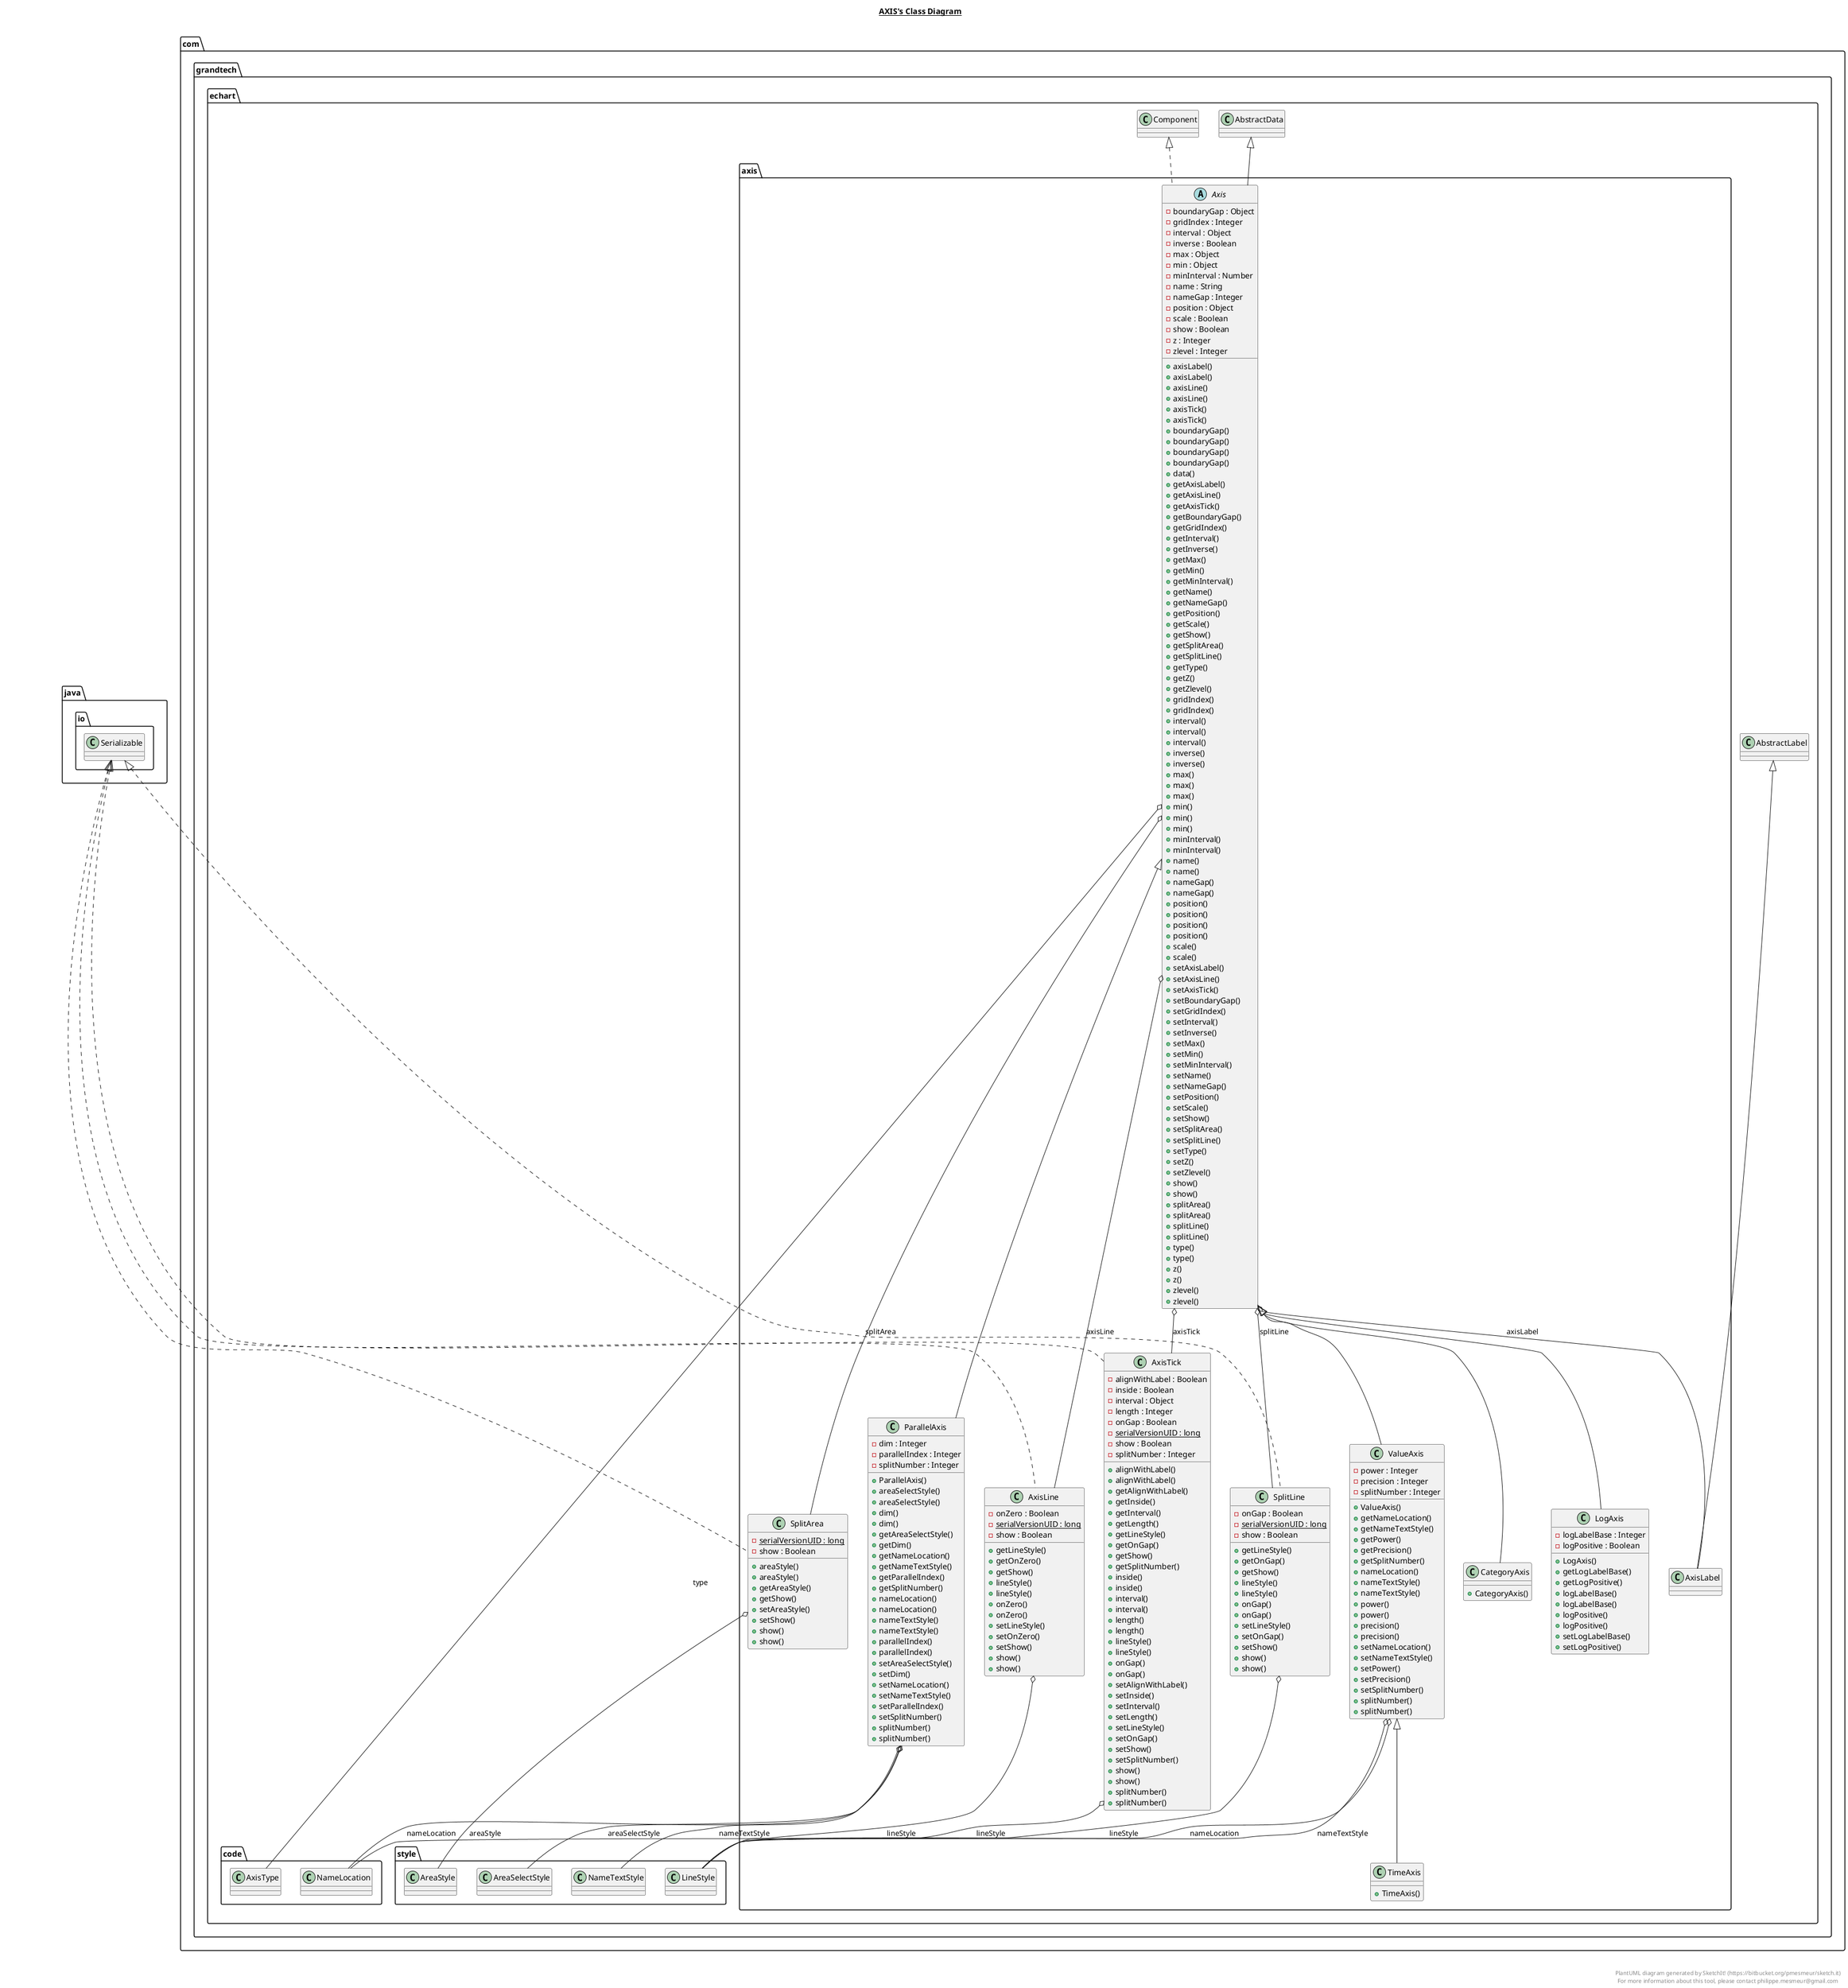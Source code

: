 @startuml

title __AXIS's Class Diagram__\n

  namespace com.grandtech.echart {
    namespace axis {
      abstract class com.grandtech.echart.axis.Axis {
          - boundaryGap : Object
          - gridIndex : Integer
          - interval : Object
          - inverse : Boolean
          - max : Object
          - min : Object
          - minInterval : Number
          - name : String
          - nameGap : Integer
          - position : Object
          - scale : Boolean
          - show : Boolean
          - z : Integer
          - zlevel : Integer
          + axisLabel()
          + axisLabel()
          + axisLine()
          + axisLine()
          + axisTick()
          + axisTick()
          + boundaryGap()
          + boundaryGap()
          + boundaryGap()
          + boundaryGap()
          + data()
          + getAxisLabel()
          + getAxisLine()
          + getAxisTick()
          + getBoundaryGap()
          + getGridIndex()
          + getInterval()
          + getInverse()
          + getMax()
          + getMin()
          + getMinInterval()
          + getName()
          + getNameGap()
          + getPosition()
          + getScale()
          + getShow()
          + getSplitArea()
          + getSplitLine()
          + getType()
          + getZ()
          + getZlevel()
          + gridIndex()
          + gridIndex()
          + interval()
          + interval()
          + interval()
          + inverse()
          + inverse()
          + max()
          + max()
          + max()
          + min()
          + min()
          + min()
          + minInterval()
          + minInterval()
          + name()
          + name()
          + nameGap()
          + nameGap()
          + position()
          + position()
          + position()
          + position()
          + scale()
          + scale()
          + setAxisLabel()
          + setAxisLine()
          + setAxisTick()
          + setBoundaryGap()
          + setGridIndex()
          + setInterval()
          + setInverse()
          + setMax()
          + setMin()
          + setMinInterval()
          + setName()
          + setNameGap()
          + setPosition()
          + setScale()
          + setShow()
          + setSplitArea()
          + setSplitLine()
          + setType()
          + setZ()
          + setZlevel()
          + show()
          + show()
          + splitArea()
          + splitArea()
          + splitLine()
          + splitLine()
          + type()
          + type()
          + z()
          + z()
          + zlevel()
          + zlevel()
      }
    }
  }
  

  namespace com.grandtech.echart {
    namespace axis {
      class com.grandtech.echart.axis.AxisLabel {
      }
    }
  }
  

  namespace com.grandtech.echart {
    namespace axis {
      class com.grandtech.echart.axis.AxisLine {
          - onZero : Boolean
          {static} - serialVersionUID : long
          - show : Boolean
          + getLineStyle()
          + getOnZero()
          + getShow()
          + lineStyle()
          + lineStyle()
          + onZero()
          + onZero()
          + setLineStyle()
          + setOnZero()
          + setShow()
          + show()
          + show()
      }
    }
  }
  

  namespace com.grandtech.echart {
    namespace axis {
      class com.grandtech.echart.axis.AxisTick {
          - alignWithLabel : Boolean
          - inside : Boolean
          - interval : Object
          - length : Integer
          - onGap : Boolean
          {static} - serialVersionUID : long
          - show : Boolean
          - splitNumber : Integer
          + alignWithLabel()
          + alignWithLabel()
          + getAlignWithLabel()
          + getInside()
          + getInterval()
          + getLength()
          + getLineStyle()
          + getOnGap()
          + getShow()
          + getSplitNumber()
          + inside()
          + inside()
          + interval()
          + interval()
          + length()
          + length()
          + lineStyle()
          + lineStyle()
          + onGap()
          + onGap()
          + setAlignWithLabel()
          + setInside()
          + setInterval()
          + setLength()
          + setLineStyle()
          + setOnGap()
          + setShow()
          + setSplitNumber()
          + show()
          + show()
          + splitNumber()
          + splitNumber()
      }
    }
  }
  

  namespace com.grandtech.echart {
    namespace axis {
      class com.grandtech.echart.axis.CategoryAxis {
          + CategoryAxis()
      }
    }
  }
  

  namespace com.grandtech.echart {
    namespace axis {
      class com.grandtech.echart.axis.LogAxis {
          - logLabelBase : Integer
          - logPositive : Boolean
          + LogAxis()
          + getLogLabelBase()
          + getLogPositive()
          + logLabelBase()
          + logLabelBase()
          + logPositive()
          + logPositive()
          + setLogLabelBase()
          + setLogPositive()
      }
    }
  }
  

  namespace com.grandtech.echart {
    namespace axis {
      class com.grandtech.echart.axis.ParallelAxis {
          - dim : Integer
          - parallelIndex : Integer
          - splitNumber : Integer
          + ParallelAxis()
          + areaSelectStyle()
          + areaSelectStyle()
          + dim()
          + dim()
          + getAreaSelectStyle()
          + getDim()
          + getNameLocation()
          + getNameTextStyle()
          + getParallelIndex()
          + getSplitNumber()
          + nameLocation()
          + nameLocation()
          + nameTextStyle()
          + nameTextStyle()
          + parallelIndex()
          + parallelIndex()
          + setAreaSelectStyle()
          + setDim()
          + setNameLocation()
          + setNameTextStyle()
          + setParallelIndex()
          + setSplitNumber()
          + splitNumber()
          + splitNumber()
      }
    }
  }
  

  namespace com.grandtech.echart {
    namespace axis {
      class com.grandtech.echart.axis.SplitArea {
          {static} - serialVersionUID : long
          - show : Boolean
          + areaStyle()
          + areaStyle()
          + getAreaStyle()
          + getShow()
          + setAreaStyle()
          + setShow()
          + show()
          + show()
      }
    }
  }
  

  namespace com.grandtech.echart {
    namespace axis {
      class com.grandtech.echart.axis.SplitLine {
          - onGap : Boolean
          {static} - serialVersionUID : long
          - show : Boolean
          + getLineStyle()
          + getOnGap()
          + getShow()
          + lineStyle()
          + lineStyle()
          + onGap()
          + onGap()
          + setLineStyle()
          + setOnGap()
          + setShow()
          + show()
          + show()
      }
    }
  }
  

  namespace com.grandtech.echart {
    namespace axis {
      class com.grandtech.echart.axis.TimeAxis {
          + TimeAxis()
      }
    }
  }
  

  namespace com.grandtech.echart {
    namespace axis {
      class com.grandtech.echart.axis.ValueAxis {
          - power : Integer
          - precision : Integer
          - splitNumber : Integer
          + ValueAxis()
          + getNameLocation()
          + getNameTextStyle()
          + getPower()
          + getPrecision()
          + getSplitNumber()
          + nameLocation()
          + nameTextStyle()
          + nameTextStyle()
          + power()
          + power()
          + precision()
          + precision()
          + setNameLocation()
          + setNameTextStyle()
          + setPower()
          + setPrecision()
          + setSplitNumber()
          + splitNumber()
          + splitNumber()
      }
    }
  }
  

  com.grandtech.echart.axis.Axis .up.|> com.grandtech.echart.Component
  com.grandtech.echart.axis.Axis -up-|> com.grandtech.echart.AbstractData
  com.grandtech.echart.axis.Axis o-- com.grandtech.echart.axis.AxisLabel : axisLabel
  com.grandtech.echart.axis.Axis o-- com.grandtech.echart.axis.AxisLine : axisLine
  com.grandtech.echart.axis.Axis o-- com.grandtech.echart.axis.AxisTick : axisTick
  com.grandtech.echart.axis.Axis o-- com.grandtech.echart.axis.SplitArea : splitArea
  com.grandtech.echart.axis.Axis o-- com.grandtech.echart.axis.SplitLine : splitLine
  com.grandtech.echart.axis.Axis o-- com.grandtech.echart.code.AxisType : type
  com.grandtech.echart.axis.AxisLabel -up-|> com.grandtech.echart.AbstractLabel
  com.grandtech.echart.axis.AxisLine .up.|> java.io.Serializable
  com.grandtech.echart.axis.AxisLine o-- com.grandtech.echart.style.LineStyle : lineStyle
  com.grandtech.echart.axis.AxisTick .up.|> java.io.Serializable
  com.grandtech.echart.axis.AxisTick o-- com.grandtech.echart.style.LineStyle : lineStyle
  com.grandtech.echart.axis.CategoryAxis -up-|> com.grandtech.echart.axis.Axis
  com.grandtech.echart.axis.LogAxis -up-|> com.grandtech.echart.axis.Axis
  com.grandtech.echart.axis.ParallelAxis -up-|> com.grandtech.echart.axis.Axis
  com.grandtech.echart.axis.ParallelAxis o-- com.grandtech.echart.style.AreaSelectStyle : areaSelectStyle
  com.grandtech.echart.axis.ParallelAxis o-- com.grandtech.echart.code.NameLocation : nameLocation
  com.grandtech.echart.axis.ParallelAxis o-- com.grandtech.echart.style.NameTextStyle : nameTextStyle
  com.grandtech.echart.axis.SplitArea .up.|> java.io.Serializable
  com.grandtech.echart.axis.SplitArea o-- com.grandtech.echart.style.AreaStyle : areaStyle
  com.grandtech.echart.axis.SplitLine .up.|> java.io.Serializable
  com.grandtech.echart.axis.SplitLine o-- com.grandtech.echart.style.LineStyle : lineStyle
  com.grandtech.echart.axis.TimeAxis -up-|> com.grandtech.echart.axis.ValueAxis
  com.grandtech.echart.axis.ValueAxis -up-|> com.grandtech.echart.axis.Axis
  com.grandtech.echart.axis.ValueAxis o-- com.grandtech.echart.code.NameLocation : nameLocation
  com.grandtech.echart.axis.ValueAxis o-- com.grandtech.echart.style.LineStyle : nameTextStyle


right footer


PlantUML diagram generated by SketchIt! (https://bitbucket.org/pmesmeur/sketch.it)
For more information about this tool, please contact philippe.mesmeur@gmail.com
endfooter

@enduml
